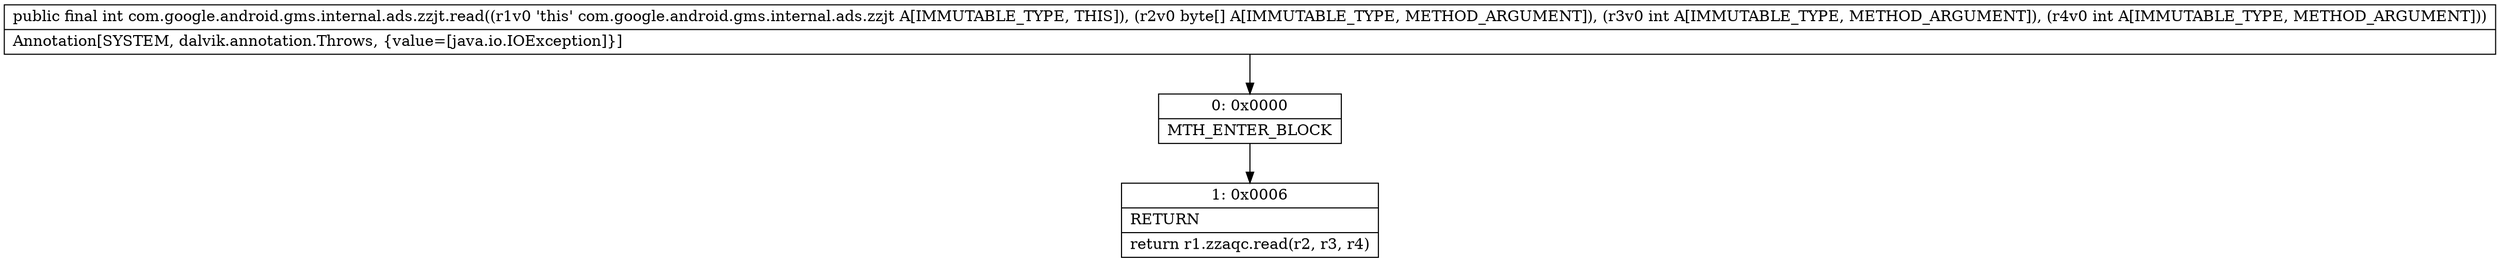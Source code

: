 digraph "CFG forcom.google.android.gms.internal.ads.zzjt.read([BII)I" {
Node_0 [shape=record,label="{0\:\ 0x0000|MTH_ENTER_BLOCK\l}"];
Node_1 [shape=record,label="{1\:\ 0x0006|RETURN\l|return r1.zzaqc.read(r2, r3, r4)\l}"];
MethodNode[shape=record,label="{public final int com.google.android.gms.internal.ads.zzjt.read((r1v0 'this' com.google.android.gms.internal.ads.zzjt A[IMMUTABLE_TYPE, THIS]), (r2v0 byte[] A[IMMUTABLE_TYPE, METHOD_ARGUMENT]), (r3v0 int A[IMMUTABLE_TYPE, METHOD_ARGUMENT]), (r4v0 int A[IMMUTABLE_TYPE, METHOD_ARGUMENT]))  | Annotation[SYSTEM, dalvik.annotation.Throws, \{value=[java.io.IOException]\}]\l}"];
MethodNode -> Node_0;
Node_0 -> Node_1;
}

